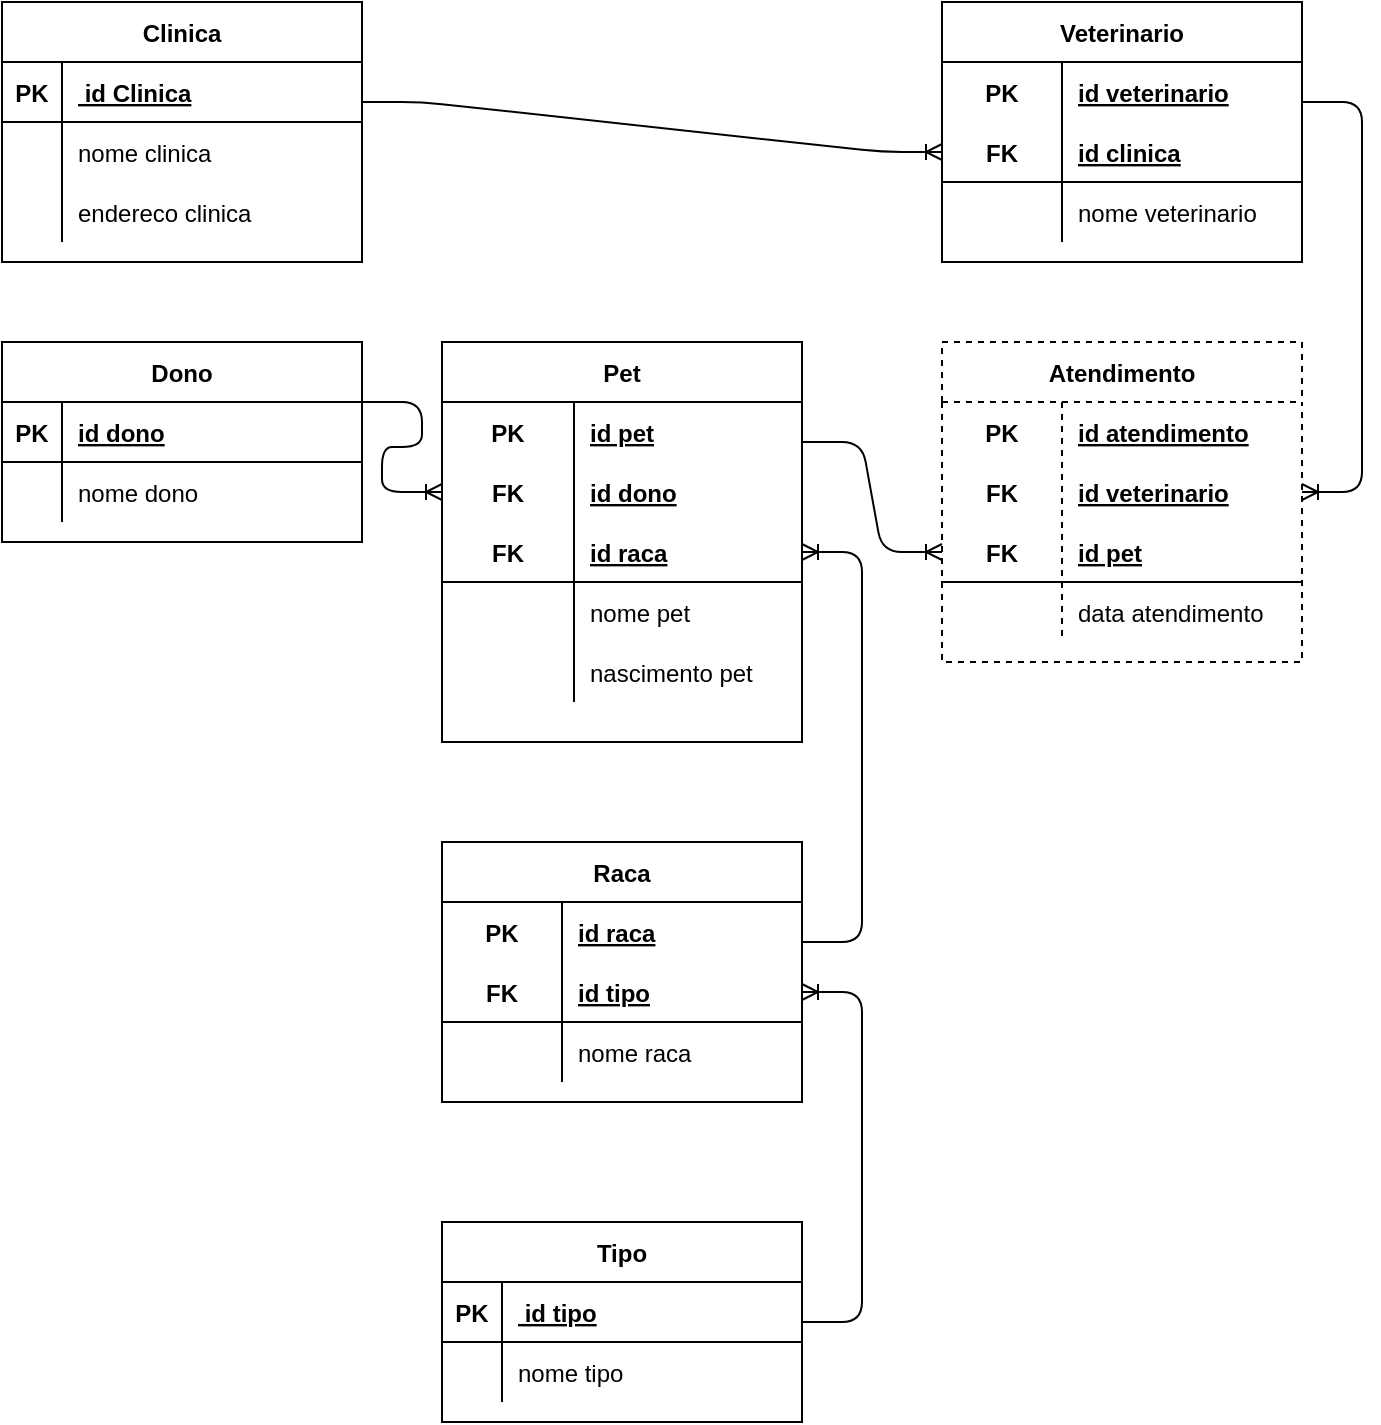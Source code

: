 <mxfile version="14.9.5" type="device"><diagram id="IYVEXsHSloFQWvYfKD6a" name="Page-1"><mxGraphModel dx="868" dy="482" grid="1" gridSize="10" guides="1" tooltips="1" connect="1" arrows="1" fold="1" page="1" pageScale="1" pageWidth="827" pageHeight="1169" math="0" shadow="0"><root><mxCell id="0"/><mxCell id="1" parent="0"/><mxCell id="ZZc6jcZxwt-DGihdX01L-1" value="Clinica" style="shape=table;startSize=30;container=1;collapsible=1;childLayout=tableLayout;fixedRows=1;rowLines=0;fontStyle=1;align=center;resizeLast=1;" vertex="1" parent="1"><mxGeometry x="70" y="60" width="180" height="130" as="geometry"/></mxCell><mxCell id="ZZc6jcZxwt-DGihdX01L-2" value="" style="shape=partialRectangle;collapsible=0;dropTarget=0;pointerEvents=0;fillColor=none;top=0;left=0;bottom=1;right=0;points=[[0,0.5],[1,0.5]];portConstraint=eastwest;" vertex="1" parent="ZZc6jcZxwt-DGihdX01L-1"><mxGeometry y="30" width="180" height="30" as="geometry"/></mxCell><mxCell id="ZZc6jcZxwt-DGihdX01L-3" value="PK" style="shape=partialRectangle;connectable=0;fillColor=none;top=0;left=0;bottom=0;right=0;fontStyle=1;overflow=hidden;" vertex="1" parent="ZZc6jcZxwt-DGihdX01L-2"><mxGeometry width="30" height="30" as="geometry"/></mxCell><mxCell id="ZZc6jcZxwt-DGihdX01L-4" value=" id Clinica" style="shape=partialRectangle;connectable=0;fillColor=none;top=0;left=0;bottom=0;right=0;align=left;spacingLeft=6;fontStyle=5;overflow=hidden;" vertex="1" parent="ZZc6jcZxwt-DGihdX01L-2"><mxGeometry x="30" width="150" height="30" as="geometry"/></mxCell><mxCell id="ZZc6jcZxwt-DGihdX01L-5" value="" style="shape=partialRectangle;collapsible=0;dropTarget=0;pointerEvents=0;fillColor=none;top=0;left=0;bottom=0;right=0;points=[[0,0.5],[1,0.5]];portConstraint=eastwest;" vertex="1" parent="ZZc6jcZxwt-DGihdX01L-1"><mxGeometry y="60" width="180" height="30" as="geometry"/></mxCell><mxCell id="ZZc6jcZxwt-DGihdX01L-6" value="" style="shape=partialRectangle;connectable=0;fillColor=none;top=0;left=0;bottom=0;right=0;editable=1;overflow=hidden;" vertex="1" parent="ZZc6jcZxwt-DGihdX01L-5"><mxGeometry width="30" height="30" as="geometry"/></mxCell><mxCell id="ZZc6jcZxwt-DGihdX01L-7" value="nome clinica" style="shape=partialRectangle;connectable=0;fillColor=none;top=0;left=0;bottom=0;right=0;align=left;spacingLeft=6;overflow=hidden;" vertex="1" parent="ZZc6jcZxwt-DGihdX01L-5"><mxGeometry x="30" width="150" height="30" as="geometry"/></mxCell><mxCell id="ZZc6jcZxwt-DGihdX01L-8" value="" style="shape=partialRectangle;collapsible=0;dropTarget=0;pointerEvents=0;fillColor=none;top=0;left=0;bottom=0;right=0;points=[[0,0.5],[1,0.5]];portConstraint=eastwest;" vertex="1" parent="ZZc6jcZxwt-DGihdX01L-1"><mxGeometry y="90" width="180" height="30" as="geometry"/></mxCell><mxCell id="ZZc6jcZxwt-DGihdX01L-9" value="" style="shape=partialRectangle;connectable=0;fillColor=none;top=0;left=0;bottom=0;right=0;editable=1;overflow=hidden;" vertex="1" parent="ZZc6jcZxwt-DGihdX01L-8"><mxGeometry width="30" height="30" as="geometry"/></mxCell><mxCell id="ZZc6jcZxwt-DGihdX01L-10" value="endereco clinica" style="shape=partialRectangle;connectable=0;fillColor=none;top=0;left=0;bottom=0;right=0;align=left;spacingLeft=6;overflow=hidden;" vertex="1" parent="ZZc6jcZxwt-DGihdX01L-8"><mxGeometry x="30" width="150" height="30" as="geometry"/></mxCell><mxCell id="ZZc6jcZxwt-DGihdX01L-14" value="Veterinario" style="shape=table;startSize=30;container=1;collapsible=1;childLayout=tableLayout;fixedRows=1;rowLines=0;fontStyle=1;align=center;resizeLast=1;" vertex="1" parent="1"><mxGeometry x="540" y="60" width="180" height="130" as="geometry"/></mxCell><mxCell id="ZZc6jcZxwt-DGihdX01L-15" value="" style="shape=partialRectangle;collapsible=0;dropTarget=0;pointerEvents=0;fillColor=none;top=0;left=0;bottom=0;right=0;points=[[0,0.5],[1,0.5]];portConstraint=eastwest;" vertex="1" parent="ZZc6jcZxwt-DGihdX01L-14"><mxGeometry y="30" width="180" height="30" as="geometry"/></mxCell><mxCell id="ZZc6jcZxwt-DGihdX01L-16" value="PK" style="shape=partialRectangle;connectable=0;fillColor=none;top=0;left=0;bottom=0;right=0;fontStyle=1;overflow=hidden;" vertex="1" parent="ZZc6jcZxwt-DGihdX01L-15"><mxGeometry width="60" height="30" as="geometry"/></mxCell><mxCell id="ZZc6jcZxwt-DGihdX01L-17" value="id veterinario" style="shape=partialRectangle;connectable=0;fillColor=none;top=0;left=0;bottom=0;right=0;align=left;spacingLeft=6;fontStyle=5;overflow=hidden;" vertex="1" parent="ZZc6jcZxwt-DGihdX01L-15"><mxGeometry x="60" width="120" height="30" as="geometry"/></mxCell><mxCell id="ZZc6jcZxwt-DGihdX01L-18" value="" style="shape=partialRectangle;collapsible=0;dropTarget=0;pointerEvents=0;fillColor=none;top=0;left=0;bottom=1;right=0;points=[[0,0.5],[1,0.5]];portConstraint=eastwest;" vertex="1" parent="ZZc6jcZxwt-DGihdX01L-14"><mxGeometry y="60" width="180" height="30" as="geometry"/></mxCell><mxCell id="ZZc6jcZxwt-DGihdX01L-19" value="FK" style="shape=partialRectangle;connectable=0;fillColor=none;top=0;left=0;bottom=0;right=0;fontStyle=1;overflow=hidden;" vertex="1" parent="ZZc6jcZxwt-DGihdX01L-18"><mxGeometry width="60" height="30" as="geometry"/></mxCell><mxCell id="ZZc6jcZxwt-DGihdX01L-20" value="id clinica" style="shape=partialRectangle;connectable=0;fillColor=none;top=0;left=0;bottom=0;right=0;align=left;spacingLeft=6;fontStyle=5;overflow=hidden;" vertex="1" parent="ZZc6jcZxwt-DGihdX01L-18"><mxGeometry x="60" width="120" height="30" as="geometry"/></mxCell><mxCell id="ZZc6jcZxwt-DGihdX01L-21" value="" style="shape=partialRectangle;collapsible=0;dropTarget=0;pointerEvents=0;fillColor=none;top=0;left=0;bottom=0;right=0;points=[[0,0.5],[1,0.5]];portConstraint=eastwest;" vertex="1" parent="ZZc6jcZxwt-DGihdX01L-14"><mxGeometry y="90" width="180" height="30" as="geometry"/></mxCell><mxCell id="ZZc6jcZxwt-DGihdX01L-22" value="" style="shape=partialRectangle;connectable=0;fillColor=none;top=0;left=0;bottom=0;right=0;editable=1;overflow=hidden;" vertex="1" parent="ZZc6jcZxwt-DGihdX01L-21"><mxGeometry width="60" height="30" as="geometry"/></mxCell><mxCell id="ZZc6jcZxwt-DGihdX01L-23" value="nome veterinario" style="shape=partialRectangle;connectable=0;fillColor=none;top=0;left=0;bottom=0;right=0;align=left;spacingLeft=6;overflow=hidden;" vertex="1" parent="ZZc6jcZxwt-DGihdX01L-21"><mxGeometry x="60" width="120" height="30" as="geometry"/></mxCell><mxCell id="ZZc6jcZxwt-DGihdX01L-40" value="" style="edgeStyle=entityRelationEdgeStyle;fontSize=12;html=1;endArrow=ERoneToMany;entryX=0;entryY=0.5;entryDx=0;entryDy=0;" edge="1" parent="1" target="ZZc6jcZxwt-DGihdX01L-18"><mxGeometry width="100" height="100" relative="1" as="geometry"><mxPoint x="250" y="110" as="sourcePoint"/><mxPoint x="350" y="10" as="targetPoint"/></mxGeometry></mxCell><mxCell id="ZZc6jcZxwt-DGihdX01L-41" value="Tipo" style="shape=table;startSize=30;container=1;collapsible=1;childLayout=tableLayout;fixedRows=1;rowLines=0;fontStyle=1;align=center;resizeLast=1;" vertex="1" parent="1"><mxGeometry x="290" y="670" width="180" height="100" as="geometry"/></mxCell><mxCell id="ZZc6jcZxwt-DGihdX01L-42" value="" style="shape=partialRectangle;collapsible=0;dropTarget=0;pointerEvents=0;fillColor=none;top=0;left=0;bottom=1;right=0;points=[[0,0.5],[1,0.5]];portConstraint=eastwest;" vertex="1" parent="ZZc6jcZxwt-DGihdX01L-41"><mxGeometry y="30" width="180" height="30" as="geometry"/></mxCell><mxCell id="ZZc6jcZxwt-DGihdX01L-43" value="PK" style="shape=partialRectangle;connectable=0;fillColor=none;top=0;left=0;bottom=0;right=0;fontStyle=1;overflow=hidden;" vertex="1" parent="ZZc6jcZxwt-DGihdX01L-42"><mxGeometry width="30" height="30" as="geometry"/></mxCell><mxCell id="ZZc6jcZxwt-DGihdX01L-44" value=" id tipo" style="shape=partialRectangle;connectable=0;fillColor=none;top=0;left=0;bottom=0;right=0;align=left;spacingLeft=6;fontStyle=5;overflow=hidden;" vertex="1" parent="ZZc6jcZxwt-DGihdX01L-42"><mxGeometry x="30" width="150" height="30" as="geometry"/></mxCell><mxCell id="ZZc6jcZxwt-DGihdX01L-45" value="" style="shape=partialRectangle;collapsible=0;dropTarget=0;pointerEvents=0;fillColor=none;top=0;left=0;bottom=0;right=0;points=[[0,0.5],[1,0.5]];portConstraint=eastwest;" vertex="1" parent="ZZc6jcZxwt-DGihdX01L-41"><mxGeometry y="60" width="180" height="30" as="geometry"/></mxCell><mxCell id="ZZc6jcZxwt-DGihdX01L-46" value="" style="shape=partialRectangle;connectable=0;fillColor=none;top=0;left=0;bottom=0;right=0;editable=1;overflow=hidden;" vertex="1" parent="ZZc6jcZxwt-DGihdX01L-45"><mxGeometry width="30" height="30" as="geometry"/></mxCell><mxCell id="ZZc6jcZxwt-DGihdX01L-47" value="nome tipo" style="shape=partialRectangle;connectable=0;fillColor=none;top=0;left=0;bottom=0;right=0;align=left;spacingLeft=6;overflow=hidden;" vertex="1" parent="ZZc6jcZxwt-DGihdX01L-45"><mxGeometry x="30" width="150" height="30" as="geometry"/></mxCell><mxCell id="ZZc6jcZxwt-DGihdX01L-51" value="Raca" style="shape=table;startSize=30;container=1;collapsible=1;childLayout=tableLayout;fixedRows=1;rowLines=0;fontStyle=1;align=center;resizeLast=1;" vertex="1" parent="1"><mxGeometry x="290" y="480" width="180" height="130" as="geometry"/></mxCell><mxCell id="ZZc6jcZxwt-DGihdX01L-52" value="" style="shape=partialRectangle;collapsible=0;dropTarget=0;pointerEvents=0;fillColor=none;top=0;left=0;bottom=0;right=0;points=[[0,0.5],[1,0.5]];portConstraint=eastwest;" vertex="1" parent="ZZc6jcZxwt-DGihdX01L-51"><mxGeometry y="30" width="180" height="30" as="geometry"/></mxCell><mxCell id="ZZc6jcZxwt-DGihdX01L-53" value="PK" style="shape=partialRectangle;connectable=0;fillColor=none;top=0;left=0;bottom=0;right=0;fontStyle=1;overflow=hidden;" vertex="1" parent="ZZc6jcZxwt-DGihdX01L-52"><mxGeometry width="60" height="30" as="geometry"/></mxCell><mxCell id="ZZc6jcZxwt-DGihdX01L-54" value="id raca" style="shape=partialRectangle;connectable=0;fillColor=none;top=0;left=0;bottom=0;right=0;align=left;spacingLeft=6;fontStyle=5;overflow=hidden;" vertex="1" parent="ZZc6jcZxwt-DGihdX01L-52"><mxGeometry x="60" width="120" height="30" as="geometry"/></mxCell><mxCell id="ZZc6jcZxwt-DGihdX01L-55" value="" style="shape=partialRectangle;collapsible=0;dropTarget=0;pointerEvents=0;fillColor=none;top=0;left=0;bottom=1;right=0;points=[[0,0.5],[1,0.5]];portConstraint=eastwest;" vertex="1" parent="ZZc6jcZxwt-DGihdX01L-51"><mxGeometry y="60" width="180" height="30" as="geometry"/></mxCell><mxCell id="ZZc6jcZxwt-DGihdX01L-56" value="FK" style="shape=partialRectangle;connectable=0;fillColor=none;top=0;left=0;bottom=0;right=0;fontStyle=1;overflow=hidden;" vertex="1" parent="ZZc6jcZxwt-DGihdX01L-55"><mxGeometry width="60" height="30" as="geometry"/></mxCell><mxCell id="ZZc6jcZxwt-DGihdX01L-57" value="id tipo" style="shape=partialRectangle;connectable=0;fillColor=none;top=0;left=0;bottom=0;right=0;align=left;spacingLeft=6;fontStyle=5;overflow=hidden;" vertex="1" parent="ZZc6jcZxwt-DGihdX01L-55"><mxGeometry x="60" width="120" height="30" as="geometry"/></mxCell><mxCell id="ZZc6jcZxwt-DGihdX01L-58" value="" style="shape=partialRectangle;collapsible=0;dropTarget=0;pointerEvents=0;fillColor=none;top=0;left=0;bottom=0;right=0;points=[[0,0.5],[1,0.5]];portConstraint=eastwest;" vertex="1" parent="ZZc6jcZxwt-DGihdX01L-51"><mxGeometry y="90" width="180" height="30" as="geometry"/></mxCell><mxCell id="ZZc6jcZxwt-DGihdX01L-59" value="" style="shape=partialRectangle;connectable=0;fillColor=none;top=0;left=0;bottom=0;right=0;editable=1;overflow=hidden;" vertex="1" parent="ZZc6jcZxwt-DGihdX01L-58"><mxGeometry width="60" height="30" as="geometry"/></mxCell><mxCell id="ZZc6jcZxwt-DGihdX01L-60" value="nome raca" style="shape=partialRectangle;connectable=0;fillColor=none;top=0;left=0;bottom=0;right=0;align=left;spacingLeft=6;overflow=hidden;" vertex="1" parent="ZZc6jcZxwt-DGihdX01L-58"><mxGeometry x="60" width="120" height="30" as="geometry"/></mxCell><mxCell id="ZZc6jcZxwt-DGihdX01L-64" value="Dono" style="shape=table;startSize=30;container=1;collapsible=1;childLayout=tableLayout;fixedRows=1;rowLines=0;fontStyle=1;align=center;resizeLast=1;" vertex="1" parent="1"><mxGeometry x="70" y="230" width="180" height="100" as="geometry"/></mxCell><mxCell id="ZZc6jcZxwt-DGihdX01L-65" value="" style="shape=partialRectangle;collapsible=0;dropTarget=0;pointerEvents=0;fillColor=none;top=0;left=0;bottom=1;right=0;points=[[0,0.5],[1,0.5]];portConstraint=eastwest;" vertex="1" parent="ZZc6jcZxwt-DGihdX01L-64"><mxGeometry y="30" width="180" height="30" as="geometry"/></mxCell><mxCell id="ZZc6jcZxwt-DGihdX01L-66" value="PK" style="shape=partialRectangle;connectable=0;fillColor=none;top=0;left=0;bottom=0;right=0;fontStyle=1;overflow=hidden;" vertex="1" parent="ZZc6jcZxwt-DGihdX01L-65"><mxGeometry width="30" height="30" as="geometry"/></mxCell><mxCell id="ZZc6jcZxwt-DGihdX01L-67" value="id dono" style="shape=partialRectangle;connectable=0;fillColor=none;top=0;left=0;bottom=0;right=0;align=left;spacingLeft=6;fontStyle=5;overflow=hidden;" vertex="1" parent="ZZc6jcZxwt-DGihdX01L-65"><mxGeometry x="30" width="150" height="30" as="geometry"/></mxCell><mxCell id="ZZc6jcZxwt-DGihdX01L-68" value="" style="shape=partialRectangle;collapsible=0;dropTarget=0;pointerEvents=0;fillColor=none;top=0;left=0;bottom=0;right=0;points=[[0,0.5],[1,0.5]];portConstraint=eastwest;" vertex="1" parent="ZZc6jcZxwt-DGihdX01L-64"><mxGeometry y="60" width="180" height="30" as="geometry"/></mxCell><mxCell id="ZZc6jcZxwt-DGihdX01L-69" value="" style="shape=partialRectangle;connectable=0;fillColor=none;top=0;left=0;bottom=0;right=0;editable=1;overflow=hidden;" vertex="1" parent="ZZc6jcZxwt-DGihdX01L-68"><mxGeometry width="30" height="30" as="geometry"/></mxCell><mxCell id="ZZc6jcZxwt-DGihdX01L-70" value="nome dono " style="shape=partialRectangle;connectable=0;fillColor=none;top=0;left=0;bottom=0;right=0;align=left;spacingLeft=6;overflow=hidden;" vertex="1" parent="ZZc6jcZxwt-DGihdX01L-68"><mxGeometry x="30" width="150" height="30" as="geometry"/></mxCell><mxCell id="ZZc6jcZxwt-DGihdX01L-71" value="Pet" style="shape=table;startSize=30;container=1;collapsible=1;childLayout=tableLayout;fixedRows=1;rowLines=0;fontStyle=1;align=center;resizeLast=1;" vertex="1" parent="1"><mxGeometry x="290" y="230" width="180" height="200" as="geometry"/></mxCell><mxCell id="ZZc6jcZxwt-DGihdX01L-72" value="" style="shape=partialRectangle;collapsible=0;dropTarget=0;pointerEvents=0;fillColor=none;top=0;left=0;bottom=0;right=0;points=[[0,0.5],[1,0.5]];portConstraint=eastwest;" vertex="1" parent="ZZc6jcZxwt-DGihdX01L-71"><mxGeometry y="30" width="180" height="30" as="geometry"/></mxCell><mxCell id="ZZc6jcZxwt-DGihdX01L-73" value="PK" style="shape=partialRectangle;connectable=0;fillColor=none;top=0;left=0;bottom=0;right=0;fontStyle=1;overflow=hidden;" vertex="1" parent="ZZc6jcZxwt-DGihdX01L-72"><mxGeometry width="66" height="30" as="geometry"/></mxCell><mxCell id="ZZc6jcZxwt-DGihdX01L-74" value="id pet" style="shape=partialRectangle;connectable=0;fillColor=none;top=0;left=0;bottom=0;right=0;align=left;spacingLeft=6;fontStyle=5;overflow=hidden;" vertex="1" parent="ZZc6jcZxwt-DGihdX01L-72"><mxGeometry x="66" width="114" height="30" as="geometry"/></mxCell><mxCell id="ZZc6jcZxwt-DGihdX01L-300" style="shape=partialRectangle;collapsible=0;dropTarget=0;pointerEvents=0;fillColor=none;top=0;left=0;bottom=0;right=0;points=[[0,0.5],[1,0.5]];portConstraint=eastwest;" vertex="1" parent="ZZc6jcZxwt-DGihdX01L-71"><mxGeometry y="60" width="180" height="30" as="geometry"/></mxCell><mxCell id="ZZc6jcZxwt-DGihdX01L-301" value="FK" style="shape=partialRectangle;connectable=0;fillColor=none;top=0;left=0;bottom=0;right=0;fontStyle=1;overflow=hidden;" vertex="1" parent="ZZc6jcZxwt-DGihdX01L-300"><mxGeometry width="66" height="30" as="geometry"/></mxCell><mxCell id="ZZc6jcZxwt-DGihdX01L-302" value="id dono" style="shape=partialRectangle;connectable=0;fillColor=none;top=0;left=0;bottom=0;right=0;align=left;spacingLeft=6;fontStyle=5;overflow=hidden;" vertex="1" parent="ZZc6jcZxwt-DGihdX01L-300"><mxGeometry x="66" width="114" height="30" as="geometry"/></mxCell><mxCell id="ZZc6jcZxwt-DGihdX01L-75" value="" style="shape=partialRectangle;collapsible=0;dropTarget=0;pointerEvents=0;fillColor=none;top=0;left=0;bottom=1;right=0;points=[[0,0.5],[1,0.5]];portConstraint=eastwest;" vertex="1" parent="ZZc6jcZxwt-DGihdX01L-71"><mxGeometry y="90" width="180" height="30" as="geometry"/></mxCell><mxCell id="ZZc6jcZxwt-DGihdX01L-76" value="FK" style="shape=partialRectangle;connectable=0;fillColor=none;top=0;left=0;bottom=0;right=0;fontStyle=1;overflow=hidden;" vertex="1" parent="ZZc6jcZxwt-DGihdX01L-75"><mxGeometry width="66" height="30" as="geometry"/></mxCell><mxCell id="ZZc6jcZxwt-DGihdX01L-77" value="id raca" style="shape=partialRectangle;connectable=0;fillColor=none;top=0;left=0;bottom=0;right=0;align=left;spacingLeft=6;fontStyle=5;overflow=hidden;" vertex="1" parent="ZZc6jcZxwt-DGihdX01L-75"><mxGeometry x="66" width="114" height="30" as="geometry"/></mxCell><mxCell id="ZZc6jcZxwt-DGihdX01L-78" value="" style="shape=partialRectangle;collapsible=0;dropTarget=0;pointerEvents=0;fillColor=none;top=0;left=0;bottom=0;right=0;points=[[0,0.5],[1,0.5]];portConstraint=eastwest;" vertex="1" parent="ZZc6jcZxwt-DGihdX01L-71"><mxGeometry y="120" width="180" height="30" as="geometry"/></mxCell><mxCell id="ZZc6jcZxwt-DGihdX01L-79" value="" style="shape=partialRectangle;connectable=0;fillColor=none;top=0;left=0;bottom=0;right=0;editable=1;overflow=hidden;" vertex="1" parent="ZZc6jcZxwt-DGihdX01L-78"><mxGeometry width="66" height="30" as="geometry"/></mxCell><mxCell id="ZZc6jcZxwt-DGihdX01L-80" value="nome pet" style="shape=partialRectangle;connectable=0;fillColor=none;top=0;left=0;bottom=0;right=0;align=left;spacingLeft=6;overflow=hidden;" vertex="1" parent="ZZc6jcZxwt-DGihdX01L-78"><mxGeometry x="66" width="114" height="30" as="geometry"/></mxCell><mxCell id="ZZc6jcZxwt-DGihdX01L-81" value="" style="shape=partialRectangle;collapsible=0;dropTarget=0;pointerEvents=0;fillColor=none;top=0;left=0;bottom=0;right=0;points=[[0,0.5],[1,0.5]];portConstraint=eastwest;" vertex="1" parent="ZZc6jcZxwt-DGihdX01L-71"><mxGeometry y="150" width="180" height="30" as="geometry"/></mxCell><mxCell id="ZZc6jcZxwt-DGihdX01L-82" value="" style="shape=partialRectangle;connectable=0;fillColor=none;top=0;left=0;bottom=0;right=0;editable=1;overflow=hidden;" vertex="1" parent="ZZc6jcZxwt-DGihdX01L-81"><mxGeometry width="66" height="30" as="geometry"/></mxCell><mxCell id="ZZc6jcZxwt-DGihdX01L-83" value="nascimento pet" style="shape=partialRectangle;connectable=0;fillColor=none;top=0;left=0;bottom=0;right=0;align=left;spacingLeft=6;overflow=hidden;" vertex="1" parent="ZZc6jcZxwt-DGihdX01L-81"><mxGeometry x="66" width="114" height="30" as="geometry"/></mxCell><mxCell id="ZZc6jcZxwt-DGihdX01L-274" value="Atendimento" style="shape=table;startSize=30;container=1;collapsible=1;childLayout=tableLayout;fixedRows=1;rowLines=0;fontStyle=1;align=center;resizeLast=1;dashed=1;" vertex="1" parent="1"><mxGeometry x="540" y="230" width="180" height="160" as="geometry"/></mxCell><mxCell id="ZZc6jcZxwt-DGihdX01L-275" value="" style="shape=partialRectangle;collapsible=0;dropTarget=0;pointerEvents=0;fillColor=none;top=0;left=0;bottom=0;right=0;points=[[0,0.5],[1,0.5]];portConstraint=eastwest;" vertex="1" parent="ZZc6jcZxwt-DGihdX01L-274"><mxGeometry y="30" width="180" height="30" as="geometry"/></mxCell><mxCell id="ZZc6jcZxwt-DGihdX01L-276" value="PK" style="shape=partialRectangle;connectable=0;fillColor=none;top=0;left=0;bottom=0;right=0;fontStyle=1;overflow=hidden;" vertex="1" parent="ZZc6jcZxwt-DGihdX01L-275"><mxGeometry width="60" height="30" as="geometry"/></mxCell><mxCell id="ZZc6jcZxwt-DGihdX01L-277" value="id atendimento" style="shape=partialRectangle;connectable=0;fillColor=none;top=0;left=0;bottom=0;right=0;align=left;spacingLeft=6;fontStyle=5;overflow=hidden;" vertex="1" parent="ZZc6jcZxwt-DGihdX01L-275"><mxGeometry x="60" width="120" height="30" as="geometry"/></mxCell><mxCell id="ZZc6jcZxwt-DGihdX01L-296" style="shape=partialRectangle;collapsible=0;dropTarget=0;pointerEvents=0;fillColor=none;top=0;left=0;bottom=0;right=0;points=[[0,0.5],[1,0.5]];portConstraint=eastwest;" vertex="1" parent="ZZc6jcZxwt-DGihdX01L-274"><mxGeometry y="60" width="180" height="30" as="geometry"/></mxCell><mxCell id="ZZc6jcZxwt-DGihdX01L-297" value="FK" style="shape=partialRectangle;connectable=0;fillColor=none;top=0;left=0;bottom=0;right=0;fontStyle=1;overflow=hidden;" vertex="1" parent="ZZc6jcZxwt-DGihdX01L-296"><mxGeometry width="60" height="30" as="geometry"/></mxCell><mxCell id="ZZc6jcZxwt-DGihdX01L-298" value="id veterinario" style="shape=partialRectangle;connectable=0;fillColor=none;top=0;left=0;bottom=0;right=0;align=left;spacingLeft=6;fontStyle=5;overflow=hidden;" vertex="1" parent="ZZc6jcZxwt-DGihdX01L-296"><mxGeometry x="60" width="120" height="30" as="geometry"/></mxCell><mxCell id="ZZc6jcZxwt-DGihdX01L-278" value="" style="shape=partialRectangle;collapsible=0;dropTarget=0;pointerEvents=0;fillColor=none;top=0;left=0;bottom=1;right=0;points=[[0,0.5],[1,0.5]];portConstraint=eastwest;" vertex="1" parent="ZZc6jcZxwt-DGihdX01L-274"><mxGeometry y="90" width="180" height="30" as="geometry"/></mxCell><mxCell id="ZZc6jcZxwt-DGihdX01L-279" value="FK" style="shape=partialRectangle;connectable=0;fillColor=none;top=0;left=0;bottom=0;right=0;fontStyle=1;overflow=hidden;" vertex="1" parent="ZZc6jcZxwt-DGihdX01L-278"><mxGeometry width="60" height="30" as="geometry"/></mxCell><mxCell id="ZZc6jcZxwt-DGihdX01L-280" value="id pet" style="shape=partialRectangle;connectable=0;fillColor=none;top=0;left=0;bottom=0;right=0;align=left;spacingLeft=6;fontStyle=5;overflow=hidden;" vertex="1" parent="ZZc6jcZxwt-DGihdX01L-278"><mxGeometry x="60" width="120" height="30" as="geometry"/></mxCell><mxCell id="ZZc6jcZxwt-DGihdX01L-281" value="" style="shape=partialRectangle;collapsible=0;dropTarget=0;pointerEvents=0;fillColor=none;top=0;left=0;bottom=0;right=0;points=[[0,0.5],[1,0.5]];portConstraint=eastwest;" vertex="1" parent="ZZc6jcZxwt-DGihdX01L-274"><mxGeometry y="120" width="180" height="30" as="geometry"/></mxCell><mxCell id="ZZc6jcZxwt-DGihdX01L-282" value="" style="shape=partialRectangle;connectable=0;fillColor=none;top=0;left=0;bottom=0;right=0;editable=1;overflow=hidden;" vertex="1" parent="ZZc6jcZxwt-DGihdX01L-281"><mxGeometry width="60" height="30" as="geometry"/></mxCell><mxCell id="ZZc6jcZxwt-DGihdX01L-283" value="data atendimento" style="shape=partialRectangle;connectable=0;fillColor=none;top=0;left=0;bottom=0;right=0;align=left;spacingLeft=6;overflow=hidden;" vertex="1" parent="ZZc6jcZxwt-DGihdX01L-281"><mxGeometry x="60" width="120" height="30" as="geometry"/></mxCell><mxCell id="ZZc6jcZxwt-DGihdX01L-299" value="" style="edgeStyle=entityRelationEdgeStyle;fontSize=12;html=1;endArrow=ERoneToMany;" edge="1" parent="1" target="ZZc6jcZxwt-DGihdX01L-296"><mxGeometry width="100" height="100" relative="1" as="geometry"><mxPoint x="720" y="110" as="sourcePoint"/><mxPoint x="820" y="10" as="targetPoint"/></mxGeometry></mxCell><mxCell id="ZZc6jcZxwt-DGihdX01L-307" value="" style="edgeStyle=entityRelationEdgeStyle;fontSize=12;html=1;endArrow=ERoneToMany;entryX=0;entryY=0.5;entryDx=0;entryDy=0;" edge="1" parent="1" target="ZZc6jcZxwt-DGihdX01L-300"><mxGeometry width="100" height="100" relative="1" as="geometry"><mxPoint x="250" y="260" as="sourcePoint"/><mxPoint x="280" y="305" as="targetPoint"/></mxGeometry></mxCell><mxCell id="ZZc6jcZxwt-DGihdX01L-310" value="" style="edgeStyle=entityRelationEdgeStyle;fontSize=12;html=1;endArrow=ERoneToMany;entryX=1;entryY=0.5;entryDx=0;entryDy=0;" edge="1" parent="1" target="ZZc6jcZxwt-DGihdX01L-75"><mxGeometry width="100" height="100" relative="1" as="geometry"><mxPoint x="470" y="530" as="sourcePoint"/><mxPoint x="570" y="430" as="targetPoint"/></mxGeometry></mxCell><mxCell id="ZZc6jcZxwt-DGihdX01L-311" value="" style="edgeStyle=entityRelationEdgeStyle;fontSize=12;html=1;endArrow=ERoneToMany;entryX=1;entryY=0.5;entryDx=0;entryDy=0;" edge="1" parent="1" target="ZZc6jcZxwt-DGihdX01L-55"><mxGeometry width="100" height="100" relative="1" as="geometry"><mxPoint x="470" y="720" as="sourcePoint"/><mxPoint x="570" y="620" as="targetPoint"/></mxGeometry></mxCell><mxCell id="ZZc6jcZxwt-DGihdX01L-312" value="" style="edgeStyle=entityRelationEdgeStyle;fontSize=12;html=1;endArrow=ERoneToMany;entryX=0;entryY=0.5;entryDx=0;entryDy=0;" edge="1" parent="1" target="ZZc6jcZxwt-DGihdX01L-278"><mxGeometry width="100" height="100" relative="1" as="geometry"><mxPoint x="470" y="280" as="sourcePoint"/><mxPoint x="570" y="180" as="targetPoint"/></mxGeometry></mxCell></root></mxGraphModel></diagram></mxfile>